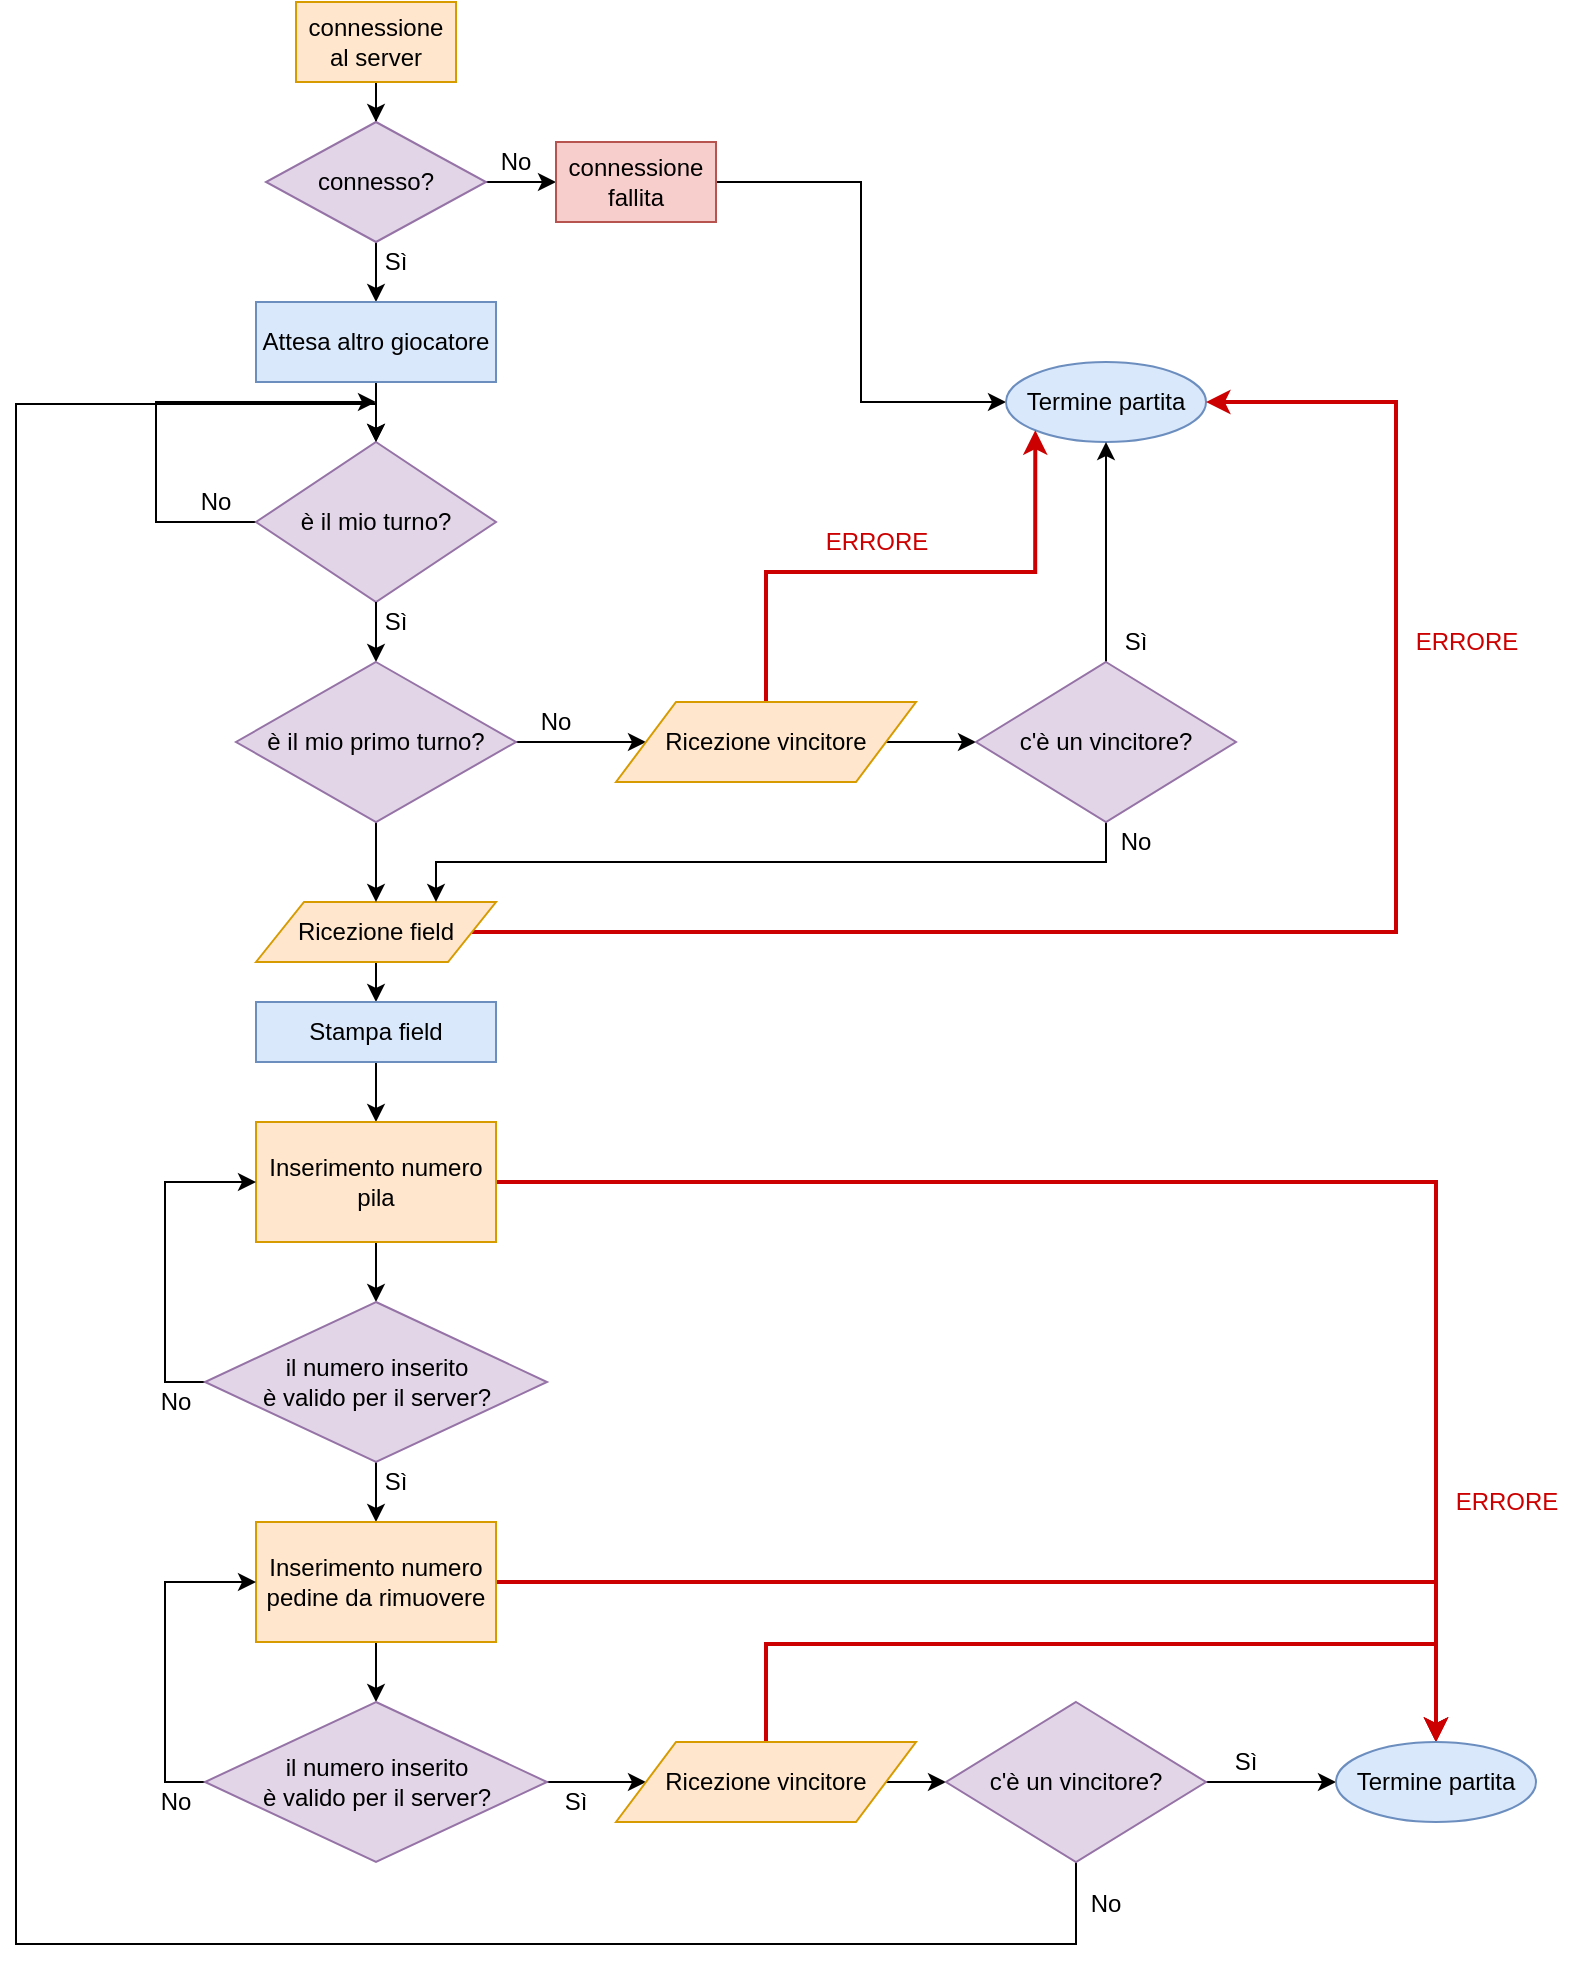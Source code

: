 <mxfile version="12.6.1" type="device"><diagram id="C5RBs43oDa-KdzZeNtuy" name="Page-1"><mxGraphModel dx="1182" dy="747" grid="1" gridSize="10" guides="1" tooltips="1" connect="1" arrows="1" fold="1" page="1" pageScale="1" pageWidth="827" pageHeight="1169" math="0" shadow="0"><root><mxCell id="WIyWlLk6GJQsqaUBKTNV-0"/><mxCell id="WIyWlLk6GJQsqaUBKTNV-1" parent="WIyWlLk6GJQsqaUBKTNV-0"/><mxCell id="A5FPcexOKu4GfaxkTnf3-2" style="edgeStyle=orthogonalEdgeStyle;rounded=0;orthogonalLoop=1;jettySize=auto;html=1;entryX=0.5;entryY=0;entryDx=0;entryDy=0;" parent="WIyWlLk6GJQsqaUBKTNV-1" source="A5FPcexOKu4GfaxkTnf3-0" target="A5FPcexOKu4GfaxkTnf3-1" edge="1"><mxGeometry relative="1" as="geometry"/></mxCell><mxCell id="A5FPcexOKu4GfaxkTnf3-0" value="connessione al server" style="rounded=0;whiteSpace=wrap;html=1;fillColor=#ffe6cc;strokeColor=#d79b00;" parent="WIyWlLk6GJQsqaUBKTNV-1" vertex="1"><mxGeometry x="160" y="119" width="80" height="40" as="geometry"/></mxCell><mxCell id="A5FPcexOKu4GfaxkTnf3-6" style="edgeStyle=orthogonalEdgeStyle;rounded=0;orthogonalLoop=1;jettySize=auto;html=1;exitX=1;exitY=0.5;exitDx=0;exitDy=0;entryX=0;entryY=0.5;entryDx=0;entryDy=0;" parent="WIyWlLk6GJQsqaUBKTNV-1" source="A5FPcexOKu4GfaxkTnf3-1" target="A5FPcexOKu4GfaxkTnf3-4" edge="1"><mxGeometry relative="1" as="geometry"/></mxCell><mxCell id="A5FPcexOKu4GfaxkTnf3-10" style="edgeStyle=orthogonalEdgeStyle;rounded=0;orthogonalLoop=1;jettySize=auto;html=1;exitX=0.5;exitY=1;exitDx=0;exitDy=0;entryX=0.5;entryY=0;entryDx=0;entryDy=0;" parent="WIyWlLk6GJQsqaUBKTNV-1" source="A5FPcexOKu4GfaxkTnf3-1" edge="1"><mxGeometry relative="1" as="geometry"><mxPoint x="200" y="269" as="targetPoint"/></mxGeometry></mxCell><mxCell id="A5FPcexOKu4GfaxkTnf3-1" value="connesso?" style="rhombus;whiteSpace=wrap;html=1;rounded=0;strokeWidth=1;fillColor=#e1d5e7;strokeColor=#9673a6;" parent="WIyWlLk6GJQsqaUBKTNV-1" vertex="1"><mxGeometry x="145" y="179" width="110" height="60" as="geometry"/></mxCell><mxCell id="A5FPcexOKu4GfaxkTnf3-7" style="edgeStyle=orthogonalEdgeStyle;rounded=0;orthogonalLoop=1;jettySize=auto;html=1;exitX=1;exitY=0.5;exitDx=0;exitDy=0;entryX=0;entryY=0.5;entryDx=0;entryDy=0;" parent="WIyWlLk6GJQsqaUBKTNV-1" source="A5FPcexOKu4GfaxkTnf3-4" target="A5FPcexOKu4GfaxkTnf3-5" edge="1"><mxGeometry relative="1" as="geometry"/></mxCell><mxCell id="A5FPcexOKu4GfaxkTnf3-4" value="connessione fallita" style="rounded=0;whiteSpace=wrap;html=1;fillColor=#f8cecc;strokeColor=#b85450;" parent="WIyWlLk6GJQsqaUBKTNV-1" vertex="1"><mxGeometry x="290" y="189" width="80" height="40" as="geometry"/></mxCell><mxCell id="A5FPcexOKu4GfaxkTnf3-5" value="Termine partita" style="ellipse;whiteSpace=wrap;html=1;fillColor=#dae8fc;strokeColor=#6c8ebf;" parent="WIyWlLk6GJQsqaUBKTNV-1" vertex="1"><mxGeometry x="515" y="299" width="100" height="40" as="geometry"/></mxCell><mxCell id="A5FPcexOKu4GfaxkTnf3-8" value="No" style="text;html=1;strokeColor=none;fillColor=none;align=center;verticalAlign=middle;whiteSpace=wrap;rounded=0;" parent="WIyWlLk6GJQsqaUBKTNV-1" vertex="1"><mxGeometry x="250" y="189" width="40" height="20" as="geometry"/></mxCell><mxCell id="A5FPcexOKu4GfaxkTnf3-12" value="Sì" style="text;html=1;strokeColor=none;fillColor=none;align=center;verticalAlign=middle;whiteSpace=wrap;rounded=0;" parent="WIyWlLk6GJQsqaUBKTNV-1" vertex="1"><mxGeometry x="190" y="239" width="40" height="20" as="geometry"/></mxCell><mxCell id="odq7fy1yYLaIDSts6s1J-4" style="edgeStyle=orthogonalEdgeStyle;rounded=0;orthogonalLoop=1;jettySize=auto;html=1;exitX=0.5;exitY=1;exitDx=0;exitDy=0;entryX=0.5;entryY=0;entryDx=0;entryDy=0;strokeColor=#000000;strokeWidth=1;fontColor=#000000;" edge="1" parent="WIyWlLk6GJQsqaUBKTNV-1" source="odq7fy1yYLaIDSts6s1J-0" target="odq7fy1yYLaIDSts6s1J-3"><mxGeometry relative="1" as="geometry"/></mxCell><mxCell id="odq7fy1yYLaIDSts6s1J-0" value="Attesa altro giocatore" style="rounded=0;whiteSpace=wrap;html=1;fillColor=#dae8fc;strokeColor=#6c8ebf;" vertex="1" parent="WIyWlLk6GJQsqaUBKTNV-1"><mxGeometry x="140" y="269" width="120" height="40" as="geometry"/></mxCell><mxCell id="odq7fy1yYLaIDSts6s1J-5" style="edgeStyle=orthogonalEdgeStyle;rounded=0;orthogonalLoop=1;jettySize=auto;html=1;exitX=0;exitY=0.5;exitDx=0;exitDy=0;strokeColor=#000000;strokeWidth=1;fontColor=#000000;" edge="1" parent="WIyWlLk6GJQsqaUBKTNV-1" source="odq7fy1yYLaIDSts6s1J-3"><mxGeometry relative="1" as="geometry"><mxPoint x="200" y="319" as="targetPoint"/><Array as="points"><mxPoint x="90" y="379"/><mxPoint x="90" y="319"/></Array></mxGeometry></mxCell><mxCell id="odq7fy1yYLaIDSts6s1J-3" value="è il mio turno?" style="rhombus;whiteSpace=wrap;html=1;fillColor=#e1d5e7;strokeColor=#9673a6;" vertex="1" parent="WIyWlLk6GJQsqaUBKTNV-1"><mxGeometry x="140" y="339" width="120" height="80" as="geometry"/></mxCell><mxCell id="odq7fy1yYLaIDSts6s1J-6" value="No" style="text;html=1;strokeColor=none;fillColor=none;align=center;verticalAlign=middle;whiteSpace=wrap;rounded=0;" vertex="1" parent="WIyWlLk6GJQsqaUBKTNV-1"><mxGeometry x="100" y="359" width="40" height="20" as="geometry"/></mxCell><mxCell id="odq7fy1yYLaIDSts6s1J-11" style="edgeStyle=orthogonalEdgeStyle;rounded=0;orthogonalLoop=1;jettySize=auto;html=1;exitX=0.5;exitY=1;exitDx=0;exitDy=0;entryX=0.5;entryY=0;entryDx=0;entryDy=0;strokeColor=#000000;strokeWidth=1;fontColor=#000000;" edge="1" parent="WIyWlLk6GJQsqaUBKTNV-1" source="odq7fy1yYLaIDSts6s1J-7" target="odq7fy1yYLaIDSts6s1J-10"><mxGeometry relative="1" as="geometry"/></mxCell><mxCell id="odq7fy1yYLaIDSts6s1J-29" style="edgeStyle=orthogonalEdgeStyle;rounded=0;orthogonalLoop=1;jettySize=auto;html=1;exitX=1;exitY=0.5;exitDx=0;exitDy=0;entryX=1;entryY=0.5;entryDx=0;entryDy=0;strokeColor=#CC0000;strokeWidth=2;fontColor=#000000;" edge="1" parent="WIyWlLk6GJQsqaUBKTNV-1" source="odq7fy1yYLaIDSts6s1J-7" target="A5FPcexOKu4GfaxkTnf3-5"><mxGeometry relative="1" as="geometry"><Array as="points"><mxPoint x="710" y="584"/><mxPoint x="710" y="319"/></Array></mxGeometry></mxCell><mxCell id="odq7fy1yYLaIDSts6s1J-7" value="Ricezione field" style="shape=parallelogram;perimeter=parallelogramPerimeter;whiteSpace=wrap;html=1;fillColor=#ffe6cc;strokeColor=#d79b00;" vertex="1" parent="WIyWlLk6GJQsqaUBKTNV-1"><mxGeometry x="140" y="569" width="120" height="30" as="geometry"/></mxCell><mxCell id="odq7fy1yYLaIDSts6s1J-35" style="edgeStyle=orthogonalEdgeStyle;rounded=0;orthogonalLoop=1;jettySize=auto;html=1;exitX=0.5;exitY=1;exitDx=0;exitDy=0;entryX=0.5;entryY=0;entryDx=0;entryDy=0;strokeColor=#000000;strokeWidth=1;fontColor=#000000;" edge="1" parent="WIyWlLk6GJQsqaUBKTNV-1" source="odq7fy1yYLaIDSts6s1J-10" target="odq7fy1yYLaIDSts6s1J-34"><mxGeometry relative="1" as="geometry"/></mxCell><mxCell id="odq7fy1yYLaIDSts6s1J-10" value="&lt;div&gt;Stampa field&lt;/div&gt;" style="rounded=0;whiteSpace=wrap;html=1;fillColor=#dae8fc;strokeColor=#6c8ebf;" vertex="1" parent="WIyWlLk6GJQsqaUBKTNV-1"><mxGeometry x="140" y="619" width="120" height="30" as="geometry"/></mxCell><mxCell id="odq7fy1yYLaIDSts6s1J-15" style="edgeStyle=orthogonalEdgeStyle;rounded=0;orthogonalLoop=1;jettySize=auto;html=1;exitX=0.25;exitY=0;exitDx=0;exitDy=0;entryX=0.5;entryY=0;entryDx=0;entryDy=0;strokeColor=#000000;strokeWidth=1;fontColor=#000000;" edge="1" parent="WIyWlLk6GJQsqaUBKTNV-1" source="odq7fy1yYLaIDSts6s1J-13" target="odq7fy1yYLaIDSts6s1J-14"><mxGeometry relative="1" as="geometry"/></mxCell><mxCell id="odq7fy1yYLaIDSts6s1J-13" value="Sì" style="text;html=1;strokeColor=none;fillColor=none;align=center;verticalAlign=middle;whiteSpace=wrap;rounded=0;" vertex="1" parent="WIyWlLk6GJQsqaUBKTNV-1"><mxGeometry x="190" y="419" width="40" height="20" as="geometry"/></mxCell><mxCell id="odq7fy1yYLaIDSts6s1J-19" style="edgeStyle=orthogonalEdgeStyle;rounded=0;orthogonalLoop=1;jettySize=auto;html=1;exitX=1;exitY=0.5;exitDx=0;exitDy=0;entryX=0;entryY=0.5;entryDx=0;entryDy=0;strokeColor=#000000;strokeWidth=1;fontColor=#000000;" edge="1" parent="WIyWlLk6GJQsqaUBKTNV-1" source="odq7fy1yYLaIDSts6s1J-14" target="odq7fy1yYLaIDSts6s1J-18"><mxGeometry relative="1" as="geometry"/></mxCell><mxCell id="odq7fy1yYLaIDSts6s1J-27" style="edgeStyle=orthogonalEdgeStyle;rounded=0;orthogonalLoop=1;jettySize=auto;html=1;exitX=0.5;exitY=1;exitDx=0;exitDy=0;entryX=0.5;entryY=0;entryDx=0;entryDy=0;strokeColor=#000000;strokeWidth=1;fontColor=#000000;" edge="1" parent="WIyWlLk6GJQsqaUBKTNV-1" source="odq7fy1yYLaIDSts6s1J-14" target="odq7fy1yYLaIDSts6s1J-7"><mxGeometry relative="1" as="geometry"/></mxCell><mxCell id="odq7fy1yYLaIDSts6s1J-14" value="è il mio primo turno?" style="rhombus;whiteSpace=wrap;html=1;fillColor=#e1d5e7;strokeColor=#9673a6;" vertex="1" parent="WIyWlLk6GJQsqaUBKTNV-1"><mxGeometry x="130" y="449" width="140" height="80" as="geometry"/></mxCell><mxCell id="odq7fy1yYLaIDSts6s1J-22" style="edgeStyle=orthogonalEdgeStyle;rounded=0;orthogonalLoop=1;jettySize=auto;html=1;exitX=1;exitY=0.5;exitDx=0;exitDy=0;entryX=0;entryY=0.5;entryDx=0;entryDy=0;strokeColor=#000000;strokeWidth=1;fontColor=#000000;" edge="1" parent="WIyWlLk6GJQsqaUBKTNV-1" source="odq7fy1yYLaIDSts6s1J-18" target="odq7fy1yYLaIDSts6s1J-21"><mxGeometry relative="1" as="geometry"/></mxCell><mxCell id="odq7fy1yYLaIDSts6s1J-33" style="edgeStyle=orthogonalEdgeStyle;rounded=0;orthogonalLoop=1;jettySize=auto;html=1;exitX=0.5;exitY=0;exitDx=0;exitDy=0;entryX=0;entryY=1;entryDx=0;entryDy=0;strokeColor=#CC0000;strokeWidth=2;fontColor=#000000;" edge="1" parent="WIyWlLk6GJQsqaUBKTNV-1" source="odq7fy1yYLaIDSts6s1J-18" target="A5FPcexOKu4GfaxkTnf3-5"><mxGeometry relative="1" as="geometry"/></mxCell><mxCell id="odq7fy1yYLaIDSts6s1J-18" value="Ricezione vincitore" style="shape=parallelogram;perimeter=parallelogramPerimeter;whiteSpace=wrap;html=1;fillColor=#ffe6cc;strokeColor=#d79b00;" vertex="1" parent="WIyWlLk6GJQsqaUBKTNV-1"><mxGeometry x="320" y="469" width="150" height="40" as="geometry"/></mxCell><mxCell id="odq7fy1yYLaIDSts6s1J-20" value="No" style="text;html=1;strokeColor=none;fillColor=none;align=center;verticalAlign=middle;whiteSpace=wrap;rounded=0;" vertex="1" parent="WIyWlLk6GJQsqaUBKTNV-1"><mxGeometry x="270" y="469" width="40" height="20" as="geometry"/></mxCell><mxCell id="odq7fy1yYLaIDSts6s1J-25" style="edgeStyle=orthogonalEdgeStyle;rounded=0;orthogonalLoop=1;jettySize=auto;html=1;exitX=0.5;exitY=0;exitDx=0;exitDy=0;entryX=0.5;entryY=1;entryDx=0;entryDy=0;strokeColor=#000000;strokeWidth=1;fontColor=#000000;" edge="1" parent="WIyWlLk6GJQsqaUBKTNV-1" source="odq7fy1yYLaIDSts6s1J-21" target="A5FPcexOKu4GfaxkTnf3-5"><mxGeometry relative="1" as="geometry"/></mxCell><mxCell id="odq7fy1yYLaIDSts6s1J-28" style="edgeStyle=orthogonalEdgeStyle;rounded=0;orthogonalLoop=1;jettySize=auto;html=1;exitX=0.5;exitY=1;exitDx=0;exitDy=0;entryX=0.75;entryY=0;entryDx=0;entryDy=0;strokeColor=#000000;strokeWidth=1;fontColor=#000000;" edge="1" parent="WIyWlLk6GJQsqaUBKTNV-1" source="odq7fy1yYLaIDSts6s1J-21" target="odq7fy1yYLaIDSts6s1J-7"><mxGeometry relative="1" as="geometry"/></mxCell><mxCell id="odq7fy1yYLaIDSts6s1J-21" value="c'è un vincitore?" style="rhombus;whiteSpace=wrap;html=1;fillColor=#e1d5e7;strokeColor=#9673a6;" vertex="1" parent="WIyWlLk6GJQsqaUBKTNV-1"><mxGeometry x="500" y="449" width="130" height="80" as="geometry"/></mxCell><mxCell id="odq7fy1yYLaIDSts6s1J-26" value="Sì" style="text;html=1;strokeColor=none;fillColor=none;align=center;verticalAlign=middle;whiteSpace=wrap;rounded=0;" vertex="1" parent="WIyWlLk6GJQsqaUBKTNV-1"><mxGeometry x="560" y="429" width="40" height="20" as="geometry"/></mxCell><mxCell id="odq7fy1yYLaIDSts6s1J-30" value="No" style="text;html=1;strokeColor=none;fillColor=none;align=center;verticalAlign=middle;whiteSpace=wrap;rounded=0;" vertex="1" parent="WIyWlLk6GJQsqaUBKTNV-1"><mxGeometry x="560" y="529" width="40" height="20" as="geometry"/></mxCell><mxCell id="odq7fy1yYLaIDSts6s1J-39" style="edgeStyle=orthogonalEdgeStyle;rounded=0;orthogonalLoop=1;jettySize=auto;html=1;exitX=0.5;exitY=1;exitDx=0;exitDy=0;entryX=0.5;entryY=0;entryDx=0;entryDy=0;strokeColor=#000000;strokeWidth=1;fontColor=#000000;" edge="1" parent="WIyWlLk6GJQsqaUBKTNV-1" source="odq7fy1yYLaIDSts6s1J-34" target="odq7fy1yYLaIDSts6s1J-37"><mxGeometry relative="1" as="geometry"/></mxCell><mxCell id="odq7fy1yYLaIDSts6s1J-62" style="edgeStyle=orthogonalEdgeStyle;rounded=0;orthogonalLoop=1;jettySize=auto;html=1;exitX=1;exitY=0.5;exitDx=0;exitDy=0;entryX=0.5;entryY=0;entryDx=0;entryDy=0;strokeColor=#CC0000;strokeWidth=2;fontColor=#000000;" edge="1" parent="WIyWlLk6GJQsqaUBKTNV-1" source="odq7fy1yYLaIDSts6s1J-34" target="odq7fy1yYLaIDSts6s1J-59"><mxGeometry relative="1" as="geometry"/></mxCell><mxCell id="odq7fy1yYLaIDSts6s1J-34" value="Inserimento numero pila" style="rounded=0;whiteSpace=wrap;html=1;fillColor=#ffe6cc;strokeColor=#d79b00;" vertex="1" parent="WIyWlLk6GJQsqaUBKTNV-1"><mxGeometry x="140" y="679" width="120" height="60" as="geometry"/></mxCell><mxCell id="odq7fy1yYLaIDSts6s1J-45" style="edgeStyle=orthogonalEdgeStyle;rounded=0;orthogonalLoop=1;jettySize=auto;html=1;exitX=0;exitY=0.5;exitDx=0;exitDy=0;entryX=0;entryY=0.5;entryDx=0;entryDy=0;strokeColor=#000000;strokeWidth=1;fontColor=#000000;" edge="1" parent="WIyWlLk6GJQsqaUBKTNV-1" source="odq7fy1yYLaIDSts6s1J-37" target="odq7fy1yYLaIDSts6s1J-34"><mxGeometry relative="1" as="geometry"/></mxCell><mxCell id="odq7fy1yYLaIDSts6s1J-47" style="edgeStyle=orthogonalEdgeStyle;rounded=0;orthogonalLoop=1;jettySize=auto;html=1;exitX=0.5;exitY=1;exitDx=0;exitDy=0;entryX=0.5;entryY=0;entryDx=0;entryDy=0;strokeColor=#000000;strokeWidth=1;fontColor=#000000;" edge="1" parent="WIyWlLk6GJQsqaUBKTNV-1" source="odq7fy1yYLaIDSts6s1J-37" target="odq7fy1yYLaIDSts6s1J-41"><mxGeometry relative="1" as="geometry"/></mxCell><mxCell id="odq7fy1yYLaIDSts6s1J-37" value="&lt;div&gt;il numero inserito &lt;br&gt;&lt;/div&gt;&lt;div&gt;è valido per il server?&lt;/div&gt;" style="rhombus;whiteSpace=wrap;html=1;fillColor=#e1d5e7;strokeColor=#9673a6;" vertex="1" parent="WIyWlLk6GJQsqaUBKTNV-1"><mxGeometry x="114.5" y="769" width="171" height="80" as="geometry"/></mxCell><mxCell id="odq7fy1yYLaIDSts6s1J-40" style="edgeStyle=orthogonalEdgeStyle;rounded=0;orthogonalLoop=1;jettySize=auto;html=1;exitX=0.5;exitY=1;exitDx=0;exitDy=0;entryX=0.5;entryY=0;entryDx=0;entryDy=0;strokeColor=#000000;strokeWidth=1;fontColor=#000000;" edge="1" parent="WIyWlLk6GJQsqaUBKTNV-1" source="odq7fy1yYLaIDSts6s1J-41" target="odq7fy1yYLaIDSts6s1J-43"><mxGeometry relative="1" as="geometry"/></mxCell><mxCell id="odq7fy1yYLaIDSts6s1J-63" style="edgeStyle=orthogonalEdgeStyle;rounded=0;orthogonalLoop=1;jettySize=auto;html=1;exitX=1;exitY=0.5;exitDx=0;exitDy=0;strokeColor=#CC0000;strokeWidth=2;fontColor=#000000;" edge="1" parent="WIyWlLk6GJQsqaUBKTNV-1" source="odq7fy1yYLaIDSts6s1J-41" target="odq7fy1yYLaIDSts6s1J-59"><mxGeometry relative="1" as="geometry"/></mxCell><mxCell id="odq7fy1yYLaIDSts6s1J-41" value="Inserimento numero pedine da rimuovere" style="rounded=0;whiteSpace=wrap;html=1;fillColor=#ffe6cc;strokeColor=#d79b00;" vertex="1" parent="WIyWlLk6GJQsqaUBKTNV-1"><mxGeometry x="140" y="879" width="120" height="60" as="geometry"/></mxCell><mxCell id="odq7fy1yYLaIDSts6s1J-46" style="edgeStyle=orthogonalEdgeStyle;rounded=0;orthogonalLoop=1;jettySize=auto;html=1;exitX=0;exitY=0.5;exitDx=0;exitDy=0;entryX=0;entryY=0.5;entryDx=0;entryDy=0;strokeColor=#000000;strokeWidth=1;fontColor=#000000;" edge="1" parent="WIyWlLk6GJQsqaUBKTNV-1" source="odq7fy1yYLaIDSts6s1J-43" target="odq7fy1yYLaIDSts6s1J-41"><mxGeometry relative="1" as="geometry"/></mxCell><mxCell id="odq7fy1yYLaIDSts6s1J-57" style="edgeStyle=orthogonalEdgeStyle;rounded=0;orthogonalLoop=1;jettySize=auto;html=1;exitX=1;exitY=0.5;exitDx=0;exitDy=0;entryX=0;entryY=0.5;entryDx=0;entryDy=0;strokeColor=#000000;strokeWidth=1;fontColor=#000000;" edge="1" parent="WIyWlLk6GJQsqaUBKTNV-1" source="odq7fy1yYLaIDSts6s1J-43" target="odq7fy1yYLaIDSts6s1J-55"><mxGeometry relative="1" as="geometry"/></mxCell><mxCell id="odq7fy1yYLaIDSts6s1J-43" value="&lt;div&gt;il numero inserito &lt;br&gt;&lt;/div&gt;&lt;div&gt;è valido per il server?&lt;/div&gt;" style="rhombus;whiteSpace=wrap;html=1;fillColor=#e1d5e7;strokeColor=#9673a6;" vertex="1" parent="WIyWlLk6GJQsqaUBKTNV-1"><mxGeometry x="114.5" y="969" width="171" height="80" as="geometry"/></mxCell><mxCell id="odq7fy1yYLaIDSts6s1J-50" value="Sì" style="text;html=1;strokeColor=none;fillColor=none;align=center;verticalAlign=middle;whiteSpace=wrap;rounded=0;" vertex="1" parent="WIyWlLk6GJQsqaUBKTNV-1"><mxGeometry x="190" y="849" width="40" height="20" as="geometry"/></mxCell><mxCell id="odq7fy1yYLaIDSts6s1J-51" value="Sì" style="text;html=1;strokeColor=none;fillColor=none;align=center;verticalAlign=middle;whiteSpace=wrap;rounded=0;" vertex="1" parent="WIyWlLk6GJQsqaUBKTNV-1"><mxGeometry x="280" y="1009" width="40" height="20" as="geometry"/></mxCell><mxCell id="odq7fy1yYLaIDSts6s1J-66" value="Sì" style="text;html=1;strokeColor=none;fillColor=none;align=center;verticalAlign=middle;whiteSpace=wrap;rounded=0;" vertex="1" parent="WIyWlLk6GJQsqaUBKTNV-1"><mxGeometry x="615" y="989" width="40" height="20" as="geometry"/></mxCell><mxCell id="odq7fy1yYLaIDSts6s1J-52" value="No" style="text;html=1;strokeColor=none;fillColor=none;align=center;verticalAlign=middle;whiteSpace=wrap;rounded=0;" vertex="1" parent="WIyWlLk6GJQsqaUBKTNV-1"><mxGeometry x="80" y="1009" width="40" height="20" as="geometry"/></mxCell><mxCell id="odq7fy1yYLaIDSts6s1J-68" value="No" style="text;html=1;strokeColor=none;fillColor=none;align=center;verticalAlign=middle;whiteSpace=wrap;rounded=0;" vertex="1" parent="WIyWlLk6GJQsqaUBKTNV-1"><mxGeometry x="545" y="1060" width="40" height="20" as="geometry"/></mxCell><mxCell id="odq7fy1yYLaIDSts6s1J-53" value="No" style="text;html=1;strokeColor=none;fillColor=none;align=center;verticalAlign=middle;whiteSpace=wrap;rounded=0;" vertex="1" parent="WIyWlLk6GJQsqaUBKTNV-1"><mxGeometry x="80" y="809" width="40" height="20" as="geometry"/></mxCell><mxCell id="odq7fy1yYLaIDSts6s1J-58" style="edgeStyle=orthogonalEdgeStyle;rounded=0;orthogonalLoop=1;jettySize=auto;html=1;exitX=1;exitY=0.5;exitDx=0;exitDy=0;entryX=0;entryY=0.5;entryDx=0;entryDy=0;strokeColor=#000000;strokeWidth=1;fontColor=#000000;" edge="1" parent="WIyWlLk6GJQsqaUBKTNV-1" source="odq7fy1yYLaIDSts6s1J-55" target="odq7fy1yYLaIDSts6s1J-56"><mxGeometry relative="1" as="geometry"/></mxCell><mxCell id="odq7fy1yYLaIDSts6s1J-61" style="edgeStyle=orthogonalEdgeStyle;rounded=0;orthogonalLoop=1;jettySize=auto;html=1;exitX=0.5;exitY=0;exitDx=0;exitDy=0;entryX=0.5;entryY=0;entryDx=0;entryDy=0;strokeColor=#CC0000;strokeWidth=2;fontColor=#000000;" edge="1" parent="WIyWlLk6GJQsqaUBKTNV-1" source="odq7fy1yYLaIDSts6s1J-55" target="odq7fy1yYLaIDSts6s1J-59"><mxGeometry relative="1" as="geometry"><Array as="points"><mxPoint x="395" y="940"/><mxPoint x="730" y="940"/></Array></mxGeometry></mxCell><mxCell id="odq7fy1yYLaIDSts6s1J-55" value="Ricezione vincitore" style="shape=parallelogram;perimeter=parallelogramPerimeter;whiteSpace=wrap;html=1;fillColor=#ffe6cc;strokeColor=#d79b00;" vertex="1" parent="WIyWlLk6GJQsqaUBKTNV-1"><mxGeometry x="320" y="989" width="150" height="40" as="geometry"/></mxCell><mxCell id="odq7fy1yYLaIDSts6s1J-60" style="edgeStyle=orthogonalEdgeStyle;rounded=0;orthogonalLoop=1;jettySize=auto;html=1;exitX=1;exitY=0.5;exitDx=0;exitDy=0;entryX=0;entryY=0.5;entryDx=0;entryDy=0;strokeColor=#000000;strokeWidth=1;fontColor=#000000;" edge="1" parent="WIyWlLk6GJQsqaUBKTNV-1" source="odq7fy1yYLaIDSts6s1J-56" target="odq7fy1yYLaIDSts6s1J-59"><mxGeometry relative="1" as="geometry"/></mxCell><mxCell id="odq7fy1yYLaIDSts6s1J-65" style="edgeStyle=orthogonalEdgeStyle;rounded=0;orthogonalLoop=1;jettySize=auto;html=1;exitX=0.5;exitY=1;exitDx=0;exitDy=0;entryX=0.5;entryY=0;entryDx=0;entryDy=0;strokeColor=#000000;strokeWidth=1;fontColor=#000000;" edge="1" parent="WIyWlLk6GJQsqaUBKTNV-1" source="odq7fy1yYLaIDSts6s1J-56" target="odq7fy1yYLaIDSts6s1J-3"><mxGeometry relative="1" as="geometry"><Array as="points"><mxPoint x="550" y="1090"/><mxPoint x="20" y="1090"/><mxPoint x="20" y="320"/><mxPoint x="200" y="320"/></Array></mxGeometry></mxCell><mxCell id="odq7fy1yYLaIDSts6s1J-56" value="c'è un vincitore?" style="rhombus;whiteSpace=wrap;html=1;fillColor=#e1d5e7;strokeColor=#9673a6;" vertex="1" parent="WIyWlLk6GJQsqaUBKTNV-1"><mxGeometry x="485" y="969" width="130" height="80" as="geometry"/></mxCell><mxCell id="odq7fy1yYLaIDSts6s1J-59" value="Termine partita" style="ellipse;whiteSpace=wrap;html=1;fillColor=#dae8fc;strokeColor=#6c8ebf;" vertex="1" parent="WIyWlLk6GJQsqaUBKTNV-1"><mxGeometry x="680" y="989" width="100" height="40" as="geometry"/></mxCell><mxCell id="odq7fy1yYLaIDSts6s1J-71" value="ERRORE" style="text;html=1;align=center;verticalAlign=middle;resizable=0;points=[];autosize=1;fontColor=#CC0000;" vertex="1" parent="WIyWlLk6GJQsqaUBKTNV-1"><mxGeometry x="730" y="859" width="70" height="20" as="geometry"/></mxCell><mxCell id="odq7fy1yYLaIDSts6s1J-72" value="ERRORE" style="text;html=1;align=center;verticalAlign=middle;resizable=0;points=[];autosize=1;fontColor=#CC0000;" vertex="1" parent="WIyWlLk6GJQsqaUBKTNV-1"><mxGeometry x="710" y="429" width="70" height="20" as="geometry"/></mxCell><mxCell id="odq7fy1yYLaIDSts6s1J-73" value="ERRORE" style="text;html=1;align=center;verticalAlign=middle;resizable=0;points=[];autosize=1;fontColor=#CC0000;" vertex="1" parent="WIyWlLk6GJQsqaUBKTNV-1"><mxGeometry x="415" y="379" width="70" height="20" as="geometry"/></mxCell></root></mxGraphModel></diagram></mxfile>
